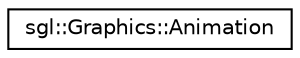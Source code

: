 digraph "Graphical Class Hierarchy"
{
 // INTERACTIVE_SVG=YES
  edge [fontname="Helvetica",fontsize="10",labelfontname="Helvetica",labelfontsize="10"];
  node [fontname="Helvetica",fontsize="10",shape=record];
  rankdir="LR";
  Node1 [label="sgl::Graphics::Animation",height=0.2,width=0.4,color="black", fillcolor="white", style="filled",URL="$d0/db1/classsgl_1_1Graphics_1_1Animation.html",tooltip="Handling animated sprites. "];
}
